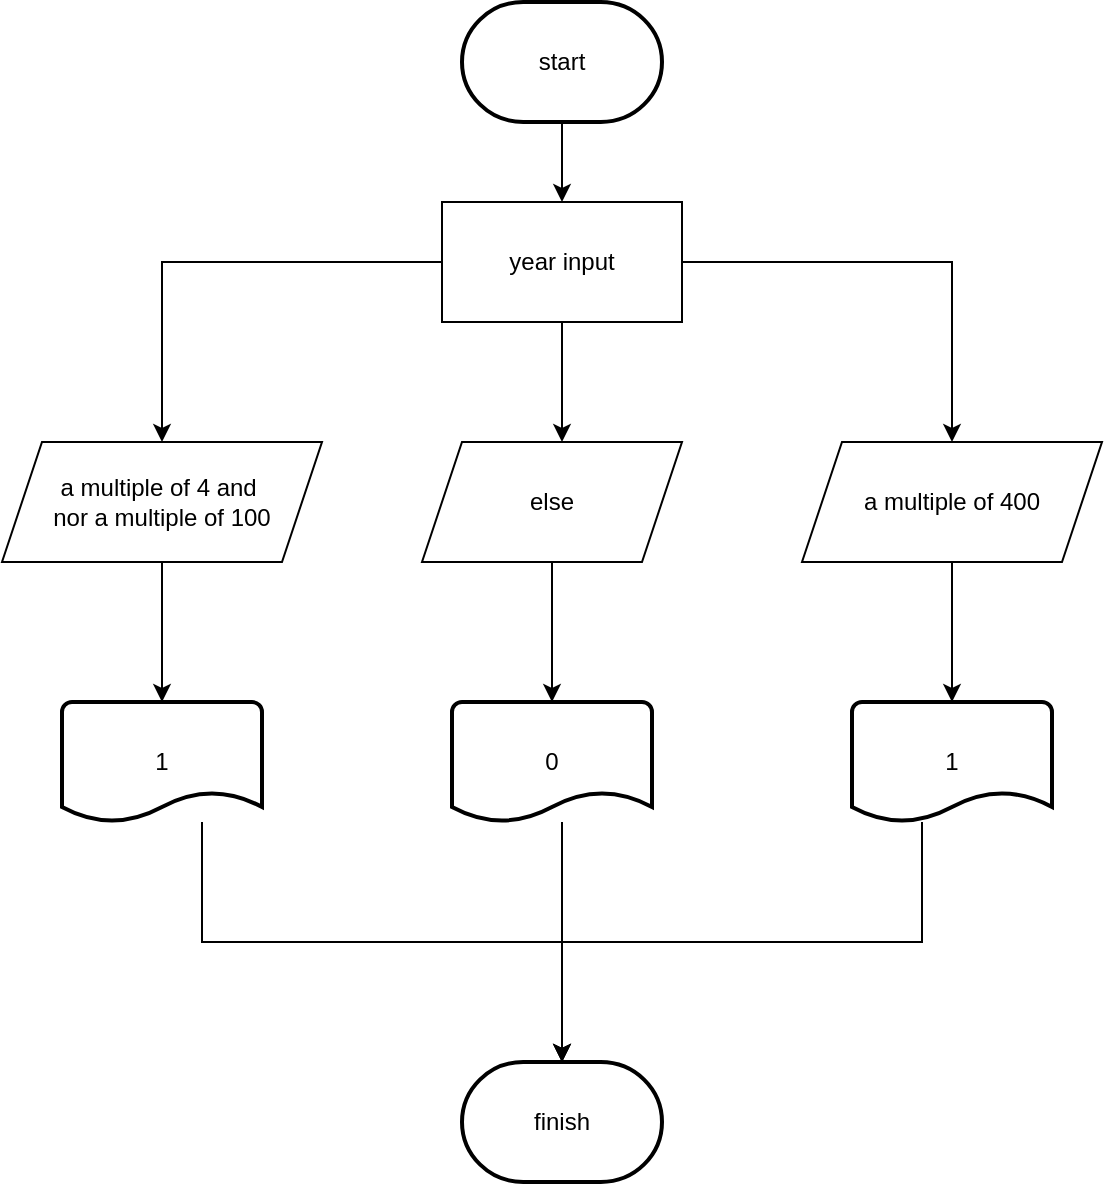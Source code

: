 <mxfile version="16.5.1" type="device"><diagram id="TPe7ME86zk2KejeSCQ_U" name="Page-1"><mxGraphModel dx="1038" dy="649" grid="1" gridSize="10" guides="1" tooltips="1" connect="1" arrows="1" fold="1" page="1" pageScale="1" pageWidth="850" pageHeight="1100" math="0" shadow="0"><root><mxCell id="0"/><mxCell id="1" parent="0"/><mxCell id="IBs-eTSiGj0zY48sm3EO-2" style="edgeStyle=orthogonalEdgeStyle;rounded=0;orthogonalLoop=1;jettySize=auto;html=1;" edge="1" parent="1" source="IBs-eTSiGj0zY48sm3EO-1"><mxGeometry relative="1" as="geometry"><mxPoint x="420" y="110" as="targetPoint"/></mxGeometry></mxCell><mxCell id="IBs-eTSiGj0zY48sm3EO-1" value="start" style="strokeWidth=2;html=1;shape=mxgraph.flowchart.terminator;whiteSpace=wrap;" vertex="1" parent="1"><mxGeometry x="370" y="10" width="100" height="60" as="geometry"/></mxCell><mxCell id="IBs-eTSiGj0zY48sm3EO-5" style="edgeStyle=orthogonalEdgeStyle;rounded=0;orthogonalLoop=1;jettySize=auto;html=1;entryX=0.5;entryY=0;entryDx=0;entryDy=0;" edge="1" parent="1" source="IBs-eTSiGj0zY48sm3EO-3" target="IBs-eTSiGj0zY48sm3EO-7"><mxGeometry relative="1" as="geometry"><mxPoint x="600" y="220" as="targetPoint"/></mxGeometry></mxCell><mxCell id="IBs-eTSiGj0zY48sm3EO-8" style="edgeStyle=orthogonalEdgeStyle;rounded=0;orthogonalLoop=1;jettySize=auto;html=1;" edge="1" parent="1" source="IBs-eTSiGj0zY48sm3EO-3"><mxGeometry relative="1" as="geometry"><mxPoint x="420" y="230" as="targetPoint"/></mxGeometry></mxCell><mxCell id="IBs-eTSiGj0zY48sm3EO-23" style="edgeStyle=orthogonalEdgeStyle;rounded=0;orthogonalLoop=1;jettySize=auto;html=1;entryX=0.5;entryY=0;entryDx=0;entryDy=0;" edge="1" parent="1" source="IBs-eTSiGj0zY48sm3EO-3" target="IBs-eTSiGj0zY48sm3EO-6"><mxGeometry relative="1" as="geometry"/></mxCell><mxCell id="IBs-eTSiGj0zY48sm3EO-3" value="year input" style="rounded=0;whiteSpace=wrap;html=1;" vertex="1" parent="1"><mxGeometry x="360" y="110" width="120" height="60" as="geometry"/></mxCell><mxCell id="IBs-eTSiGj0zY48sm3EO-10" style="edgeStyle=orthogonalEdgeStyle;rounded=0;orthogonalLoop=1;jettySize=auto;html=1;entryX=0.5;entryY=0;entryDx=0;entryDy=0;entryPerimeter=0;" edge="1" parent="1" source="IBs-eTSiGj0zY48sm3EO-6" target="IBs-eTSiGj0zY48sm3EO-13"><mxGeometry relative="1" as="geometry"><mxPoint x="240" y="360" as="targetPoint"/><Array as="points"/></mxGeometry></mxCell><mxCell id="IBs-eTSiGj0zY48sm3EO-6" value="a multiple of 4 and&amp;nbsp;&lt;br&gt;nor a multiple of 100" style="shape=parallelogram;perimeter=parallelogramPerimeter;whiteSpace=wrap;html=1;fixedSize=1;" vertex="1" parent="1"><mxGeometry x="140" y="230" width="160" height="60" as="geometry"/></mxCell><mxCell id="IBs-eTSiGj0zY48sm3EO-12" style="edgeStyle=orthogonalEdgeStyle;rounded=0;orthogonalLoop=1;jettySize=auto;html=1;entryX=0.5;entryY=0;entryDx=0;entryDy=0;entryPerimeter=0;" edge="1" parent="1" source="IBs-eTSiGj0zY48sm3EO-7" target="IBs-eTSiGj0zY48sm3EO-15"><mxGeometry relative="1" as="geometry"><mxPoint x="600" y="360" as="targetPoint"/><Array as="points"><mxPoint x="615" y="330"/><mxPoint x="615" y="330"/></Array></mxGeometry></mxCell><mxCell id="IBs-eTSiGj0zY48sm3EO-7" value="a multiple of 400" style="shape=parallelogram;perimeter=parallelogramPerimeter;whiteSpace=wrap;html=1;fixedSize=1;" vertex="1" parent="1"><mxGeometry x="540" y="230" width="150" height="60" as="geometry"/></mxCell><mxCell id="IBs-eTSiGj0zY48sm3EO-22" style="edgeStyle=orthogonalEdgeStyle;rounded=0;orthogonalLoop=1;jettySize=auto;html=1;entryX=0.5;entryY=0;entryDx=0;entryDy=0;entryPerimeter=0;" edge="1" parent="1" source="IBs-eTSiGj0zY48sm3EO-9" target="IBs-eTSiGj0zY48sm3EO-14"><mxGeometry relative="1" as="geometry"/></mxCell><mxCell id="IBs-eTSiGj0zY48sm3EO-9" value="else" style="shape=parallelogram;perimeter=parallelogramPerimeter;whiteSpace=wrap;html=1;fixedSize=1;" vertex="1" parent="1"><mxGeometry x="350" y="230" width="130" height="60" as="geometry"/></mxCell><mxCell id="IBs-eTSiGj0zY48sm3EO-16" style="edgeStyle=orthogonalEdgeStyle;rounded=0;orthogonalLoop=1;jettySize=auto;html=1;entryX=0.5;entryY=0;entryDx=0;entryDy=0;entryPerimeter=0;" edge="1" parent="1" source="IBs-eTSiGj0zY48sm3EO-13" target="IBs-eTSiGj0zY48sm3EO-17"><mxGeometry relative="1" as="geometry"><mxPoint x="240" y="470" as="targetPoint"/><Array as="points"><mxPoint x="240" y="480"/><mxPoint x="420" y="480"/></Array></mxGeometry></mxCell><mxCell id="IBs-eTSiGj0zY48sm3EO-13" value="1" style="strokeWidth=2;html=1;shape=mxgraph.flowchart.document2;whiteSpace=wrap;size=0.25;" vertex="1" parent="1"><mxGeometry x="170" y="360" width="100" height="60" as="geometry"/></mxCell><mxCell id="IBs-eTSiGj0zY48sm3EO-18" style="edgeStyle=orthogonalEdgeStyle;rounded=0;orthogonalLoop=1;jettySize=auto;html=1;entryX=0.5;entryY=0;entryDx=0;entryDy=0;entryPerimeter=0;" edge="1" parent="1" source="IBs-eTSiGj0zY48sm3EO-14" target="IBs-eTSiGj0zY48sm3EO-17"><mxGeometry relative="1" as="geometry"><Array as="points"><mxPoint x="420" y="450"/><mxPoint x="420" y="450"/></Array></mxGeometry></mxCell><mxCell id="IBs-eTSiGj0zY48sm3EO-14" value="0" style="strokeWidth=2;html=1;shape=mxgraph.flowchart.document2;whiteSpace=wrap;size=0.25;" vertex="1" parent="1"><mxGeometry x="365" y="360" width="100" height="60" as="geometry"/></mxCell><mxCell id="IBs-eTSiGj0zY48sm3EO-19" style="edgeStyle=orthogonalEdgeStyle;rounded=0;orthogonalLoop=1;jettySize=auto;html=1;entryX=0.5;entryY=0;entryDx=0;entryDy=0;entryPerimeter=0;" edge="1" parent="1" source="IBs-eTSiGj0zY48sm3EO-15" target="IBs-eTSiGj0zY48sm3EO-17"><mxGeometry relative="1" as="geometry"><Array as="points"><mxPoint x="600" y="480"/><mxPoint x="420" y="480"/></Array></mxGeometry></mxCell><mxCell id="IBs-eTSiGj0zY48sm3EO-15" value="1" style="strokeWidth=2;html=1;shape=mxgraph.flowchart.document2;whiteSpace=wrap;size=0.25;" vertex="1" parent="1"><mxGeometry x="565" y="360" width="100" height="60" as="geometry"/></mxCell><mxCell id="IBs-eTSiGj0zY48sm3EO-17" value="finish" style="strokeWidth=2;html=1;shape=mxgraph.flowchart.terminator;whiteSpace=wrap;" vertex="1" parent="1"><mxGeometry x="370" y="540" width="100" height="60" as="geometry"/></mxCell></root></mxGraphModel></diagram></mxfile>